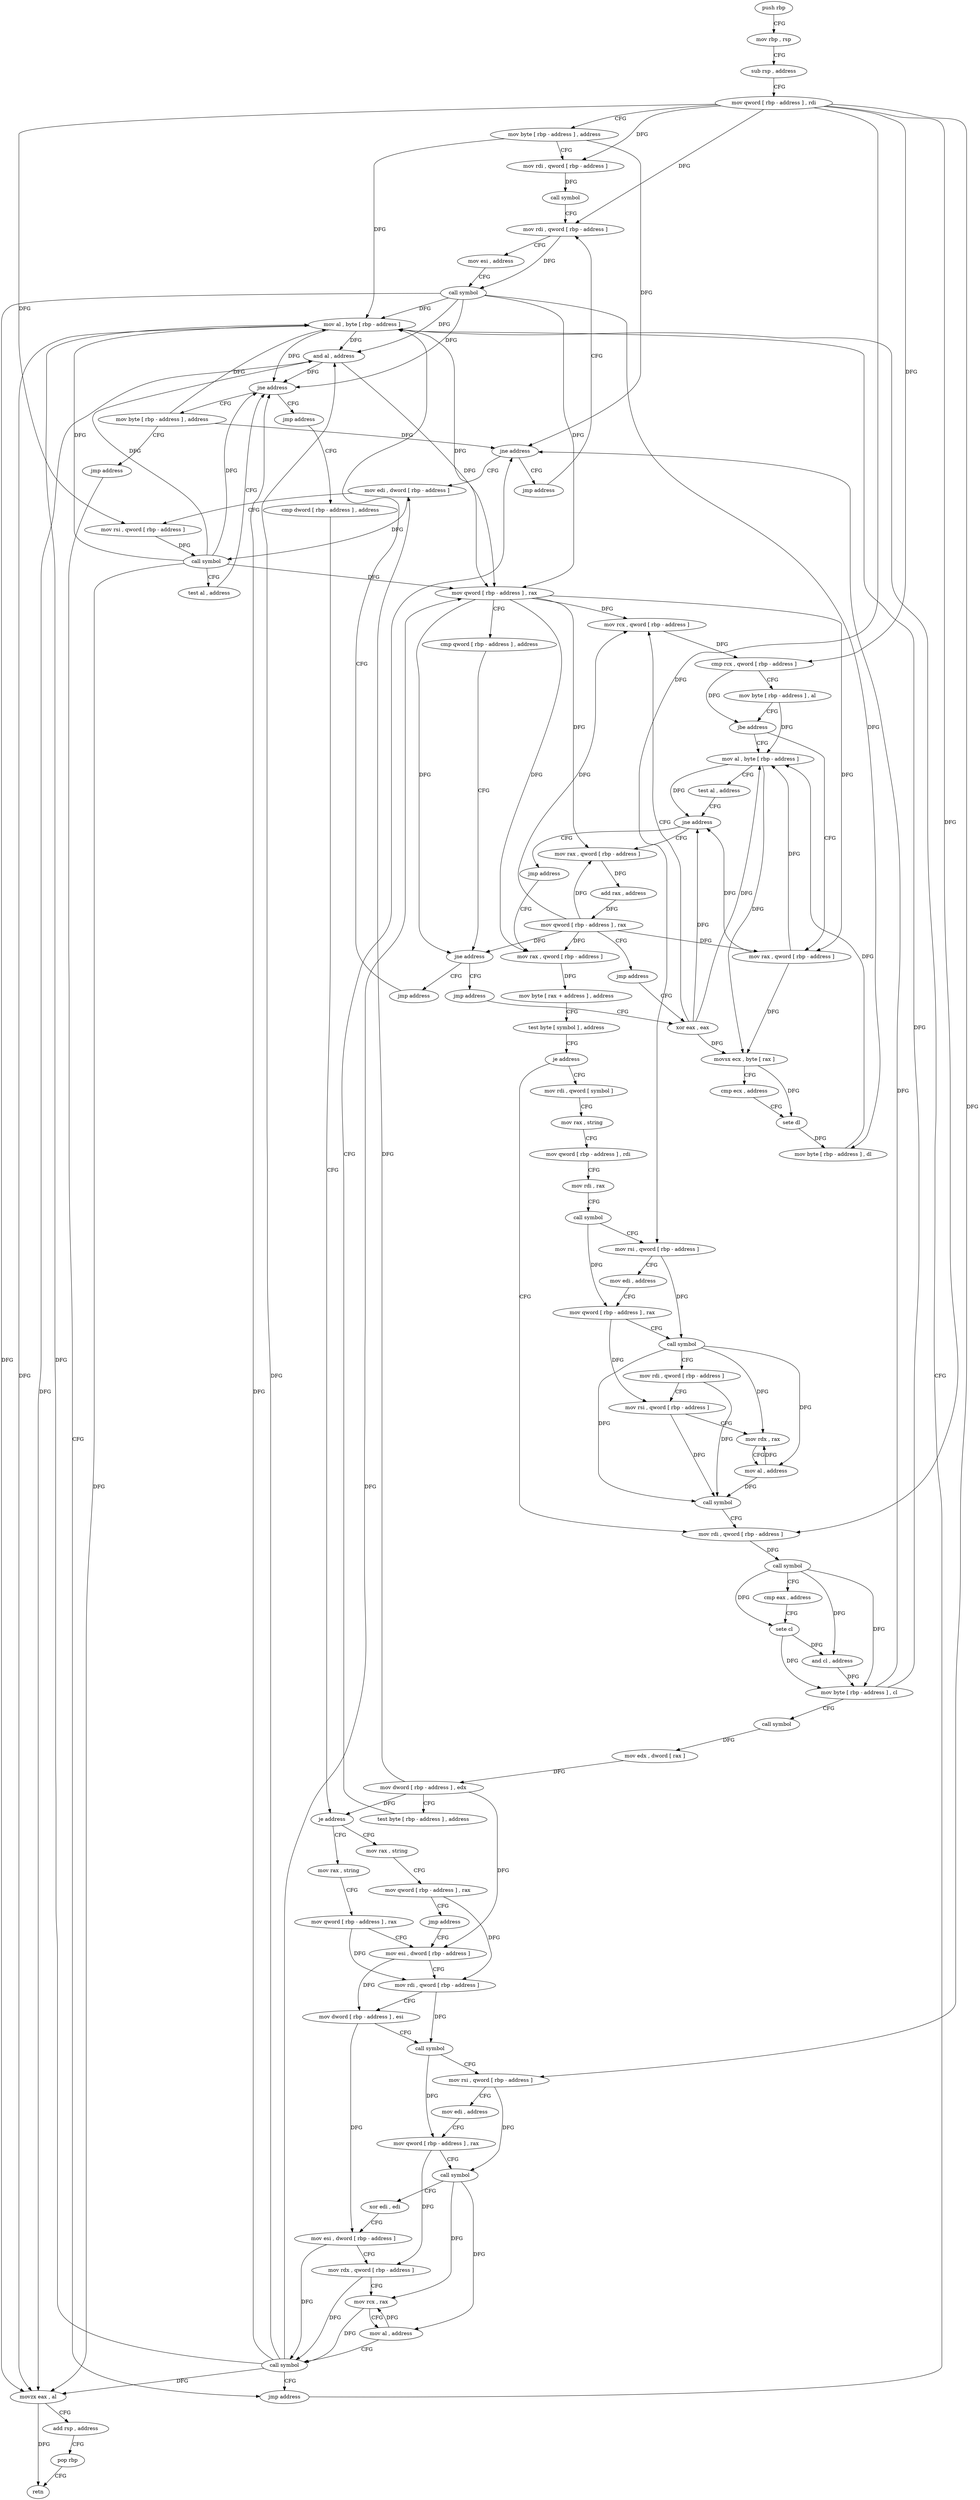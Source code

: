 digraph "func" {
"4202368" [label = "push rbp" ]
"4202369" [label = "mov rbp , rsp" ]
"4202372" [label = "sub rsp , address" ]
"4202376" [label = "mov qword [ rbp - address ] , rdi" ]
"4202380" [label = "mov byte [ rbp - address ] , address" ]
"4202384" [label = "mov rdi , qword [ rbp - address ]" ]
"4202388" [label = "call symbol" ]
"4202393" [label = "mov rdi , qword [ rbp - address ]" ]
"4202427" [label = "jmp address" ]
"4202432" [label = "xor eax , eax" ]
"4202422" [label = "jmp address" ]
"4202770" [label = "mov al , byte [ rbp - address ]" ]
"4202434" [label = "mov rcx , qword [ rbp - address ]" ]
"4202438" [label = "cmp rcx , qword [ rbp - address ]" ]
"4202442" [label = "mov byte [ rbp - address ] , al" ]
"4202445" [label = "jbe address" ]
"4202467" [label = "mov al , byte [ rbp - address ]" ]
"4202451" [label = "mov rax , qword [ rbp - address ]" ]
"4202773" [label = "and al , address" ]
"4202775" [label = "movzx eax , al" ]
"4202778" [label = "add rsp , address" ]
"4202782" [label = "pop rbp" ]
"4202783" [label = "retn" ]
"4202470" [label = "test al , address" ]
"4202472" [label = "jne address" ]
"4202483" [label = "mov rax , qword [ rbp - address ]" ]
"4202478" [label = "jmp address" ]
"4202455" [label = "movsx ecx , byte [ rax ]" ]
"4202458" [label = "cmp ecx , address" ]
"4202461" [label = "sete dl" ]
"4202464" [label = "mov byte [ rbp - address ] , dl" ]
"4202487" [label = "add rax , address" ]
"4202493" [label = "mov qword [ rbp - address ] , rax" ]
"4202497" [label = "jmp address" ]
"4202502" [label = "mov rax , qword [ rbp - address ]" ]
"4202506" [label = "mov byte [ rax + address ] , address" ]
"4202510" [label = "test byte [ symbol ] , address" ]
"4202518" [label = "je address" ]
"4202590" [label = "mov rdi , qword [ rbp - address ]" ]
"4202524" [label = "mov rdi , qword [ symbol ]" ]
"4202594" [label = "call symbol" ]
"4202599" [label = "cmp eax , address" ]
"4202602" [label = "sete cl" ]
"4202605" [label = "and cl , address" ]
"4202608" [label = "mov byte [ rbp - address ] , cl" ]
"4202611" [label = "call symbol" ]
"4202616" [label = "mov edx , dword [ rax ]" ]
"4202618" [label = "mov dword [ rbp - address ] , edx" ]
"4202621" [label = "test byte [ rbp - address ] , address" ]
"4202625" [label = "jne address" ]
"4202765" [label = "jmp address" ]
"4202631" [label = "mov edi , dword [ rbp - address ]" ]
"4202532" [label = "mov rax , string" ]
"4202542" [label = "mov qword [ rbp - address ] , rdi" ]
"4202546" [label = "mov rdi , rax" ]
"4202549" [label = "call symbol" ]
"4202554" [label = "mov rsi , qword [ rbp - address ]" ]
"4202558" [label = "mov edi , address" ]
"4202563" [label = "mov qword [ rbp - address ] , rax" ]
"4202567" [label = "call symbol" ]
"4202572" [label = "mov rdi , qword [ rbp - address ]" ]
"4202576" [label = "mov rsi , qword [ rbp - address ]" ]
"4202580" [label = "mov rdx , rax" ]
"4202583" [label = "mov al , address" ]
"4202585" [label = "call symbol" ]
"4202634" [label = "mov rsi , qword [ rbp - address ]" ]
"4202638" [label = "call symbol" ]
"4202643" [label = "test al , address" ]
"4202645" [label = "jne address" ]
"4202656" [label = "mov byte [ rbp - address ] , address" ]
"4202651" [label = "jmp address" ]
"4202397" [label = "mov esi , address" ]
"4202402" [label = "call symbol" ]
"4202407" [label = "mov qword [ rbp - address ] , rax" ]
"4202411" [label = "cmp qword [ rbp - address ] , address" ]
"4202416" [label = "jne address" ]
"4202660" [label = "jmp address" ]
"4202760" [label = "jmp address" ]
"4202665" [label = "cmp dword [ rbp - address ] , address" ]
"4202669" [label = "je address" ]
"4202694" [label = "mov rax , string" ]
"4202675" [label = "mov rax , string" ]
"4202704" [label = "mov qword [ rbp - address ] , rax" ]
"4202708" [label = "mov esi , dword [ rbp - address ]" ]
"4202685" [label = "mov qword [ rbp - address ] , rax" ]
"4202689" [label = "jmp address" ]
"4202711" [label = "mov rdi , qword [ rbp - address ]" ]
"4202715" [label = "mov dword [ rbp - address ] , esi" ]
"4202718" [label = "call symbol" ]
"4202723" [label = "mov rsi , qword [ rbp - address ]" ]
"4202727" [label = "mov edi , address" ]
"4202732" [label = "mov qword [ rbp - address ] , rax" ]
"4202736" [label = "call symbol" ]
"4202741" [label = "xor edi , edi" ]
"4202743" [label = "mov esi , dword [ rbp - address ]" ]
"4202746" [label = "mov rdx , qword [ rbp - address ]" ]
"4202750" [label = "mov rcx , rax" ]
"4202753" [label = "mov al , address" ]
"4202755" [label = "call symbol" ]
"4202368" -> "4202369" [ label = "CFG" ]
"4202369" -> "4202372" [ label = "CFG" ]
"4202372" -> "4202376" [ label = "CFG" ]
"4202376" -> "4202380" [ label = "CFG" ]
"4202376" -> "4202384" [ label = "DFG" ]
"4202376" -> "4202393" [ label = "DFG" ]
"4202376" -> "4202438" [ label = "DFG" ]
"4202376" -> "4202590" [ label = "DFG" ]
"4202376" -> "4202554" [ label = "DFG" ]
"4202376" -> "4202634" [ label = "DFG" ]
"4202376" -> "4202723" [ label = "DFG" ]
"4202380" -> "4202384" [ label = "CFG" ]
"4202380" -> "4202770" [ label = "DFG" ]
"4202380" -> "4202625" [ label = "DFG" ]
"4202384" -> "4202388" [ label = "DFG" ]
"4202388" -> "4202393" [ label = "CFG" ]
"4202393" -> "4202397" [ label = "CFG" ]
"4202393" -> "4202402" [ label = "DFG" ]
"4202427" -> "4202432" [ label = "CFG" ]
"4202432" -> "4202434" [ label = "CFG" ]
"4202432" -> "4202467" [ label = "DFG" ]
"4202432" -> "4202472" [ label = "DFG" ]
"4202432" -> "4202455" [ label = "DFG" ]
"4202422" -> "4202770" [ label = "CFG" ]
"4202770" -> "4202773" [ label = "DFG" ]
"4202770" -> "4202407" [ label = "DFG" ]
"4202770" -> "4202775" [ label = "DFG" ]
"4202770" -> "4202645" [ label = "DFG" ]
"4202434" -> "4202438" [ label = "DFG" ]
"4202438" -> "4202442" [ label = "CFG" ]
"4202438" -> "4202445" [ label = "DFG" ]
"4202442" -> "4202445" [ label = "CFG" ]
"4202442" -> "4202467" [ label = "DFG" ]
"4202445" -> "4202467" [ label = "CFG" ]
"4202445" -> "4202451" [ label = "CFG" ]
"4202467" -> "4202470" [ label = "CFG" ]
"4202467" -> "4202472" [ label = "DFG" ]
"4202467" -> "4202455" [ label = "DFG" ]
"4202451" -> "4202455" [ label = "DFG" ]
"4202451" -> "4202472" [ label = "DFG" ]
"4202451" -> "4202467" [ label = "DFG" ]
"4202773" -> "4202775" [ label = "DFG" ]
"4202773" -> "4202407" [ label = "DFG" ]
"4202773" -> "4202645" [ label = "DFG" ]
"4202775" -> "4202778" [ label = "CFG" ]
"4202775" -> "4202783" [ label = "DFG" ]
"4202778" -> "4202782" [ label = "CFG" ]
"4202782" -> "4202783" [ label = "CFG" ]
"4202470" -> "4202472" [ label = "CFG" ]
"4202472" -> "4202483" [ label = "CFG" ]
"4202472" -> "4202478" [ label = "CFG" ]
"4202483" -> "4202487" [ label = "DFG" ]
"4202478" -> "4202502" [ label = "CFG" ]
"4202455" -> "4202458" [ label = "CFG" ]
"4202455" -> "4202461" [ label = "DFG" ]
"4202458" -> "4202461" [ label = "CFG" ]
"4202461" -> "4202464" [ label = "DFG" ]
"4202464" -> "4202467" [ label = "DFG" ]
"4202487" -> "4202493" [ label = "DFG" ]
"4202493" -> "4202497" [ label = "CFG" ]
"4202493" -> "4202416" [ label = "DFG" ]
"4202493" -> "4202434" [ label = "DFG" ]
"4202493" -> "4202451" [ label = "DFG" ]
"4202493" -> "4202483" [ label = "DFG" ]
"4202493" -> "4202502" [ label = "DFG" ]
"4202497" -> "4202432" [ label = "CFG" ]
"4202502" -> "4202506" [ label = "DFG" ]
"4202506" -> "4202510" [ label = "CFG" ]
"4202510" -> "4202518" [ label = "CFG" ]
"4202518" -> "4202590" [ label = "CFG" ]
"4202518" -> "4202524" [ label = "CFG" ]
"4202590" -> "4202594" [ label = "DFG" ]
"4202524" -> "4202532" [ label = "CFG" ]
"4202594" -> "4202599" [ label = "CFG" ]
"4202594" -> "4202602" [ label = "DFG" ]
"4202594" -> "4202605" [ label = "DFG" ]
"4202594" -> "4202608" [ label = "DFG" ]
"4202599" -> "4202602" [ label = "CFG" ]
"4202602" -> "4202605" [ label = "DFG" ]
"4202602" -> "4202608" [ label = "DFG" ]
"4202605" -> "4202608" [ label = "DFG" ]
"4202608" -> "4202611" [ label = "CFG" ]
"4202608" -> "4202770" [ label = "DFG" ]
"4202608" -> "4202625" [ label = "DFG" ]
"4202611" -> "4202616" [ label = "DFG" ]
"4202616" -> "4202618" [ label = "DFG" ]
"4202618" -> "4202621" [ label = "CFG" ]
"4202618" -> "4202631" [ label = "DFG" ]
"4202618" -> "4202669" [ label = "DFG" ]
"4202618" -> "4202708" [ label = "DFG" ]
"4202621" -> "4202625" [ label = "CFG" ]
"4202625" -> "4202765" [ label = "CFG" ]
"4202625" -> "4202631" [ label = "CFG" ]
"4202765" -> "4202393" [ label = "CFG" ]
"4202631" -> "4202634" [ label = "CFG" ]
"4202631" -> "4202638" [ label = "DFG" ]
"4202532" -> "4202542" [ label = "CFG" ]
"4202542" -> "4202546" [ label = "CFG" ]
"4202546" -> "4202549" [ label = "CFG" ]
"4202549" -> "4202554" [ label = "CFG" ]
"4202549" -> "4202563" [ label = "DFG" ]
"4202554" -> "4202558" [ label = "CFG" ]
"4202554" -> "4202567" [ label = "DFG" ]
"4202558" -> "4202563" [ label = "CFG" ]
"4202563" -> "4202567" [ label = "CFG" ]
"4202563" -> "4202576" [ label = "DFG" ]
"4202567" -> "4202572" [ label = "CFG" ]
"4202567" -> "4202580" [ label = "DFG" ]
"4202567" -> "4202583" [ label = "DFG" ]
"4202567" -> "4202585" [ label = "DFG" ]
"4202572" -> "4202576" [ label = "CFG" ]
"4202572" -> "4202585" [ label = "DFG" ]
"4202576" -> "4202580" [ label = "CFG" ]
"4202576" -> "4202585" [ label = "DFG" ]
"4202580" -> "4202583" [ label = "CFG" ]
"4202583" -> "4202585" [ label = "DFG" ]
"4202583" -> "4202580" [ label = "DFG" ]
"4202585" -> "4202590" [ label = "CFG" ]
"4202634" -> "4202638" [ label = "DFG" ]
"4202638" -> "4202643" [ label = "CFG" ]
"4202638" -> "4202407" [ label = "DFG" ]
"4202638" -> "4202773" [ label = "DFG" ]
"4202638" -> "4202775" [ label = "DFG" ]
"4202638" -> "4202770" [ label = "DFG" ]
"4202638" -> "4202645" [ label = "DFG" ]
"4202643" -> "4202645" [ label = "CFG" ]
"4202645" -> "4202656" [ label = "CFG" ]
"4202645" -> "4202651" [ label = "CFG" ]
"4202656" -> "4202660" [ label = "CFG" ]
"4202656" -> "4202770" [ label = "DFG" ]
"4202656" -> "4202625" [ label = "DFG" ]
"4202651" -> "4202665" [ label = "CFG" ]
"4202397" -> "4202402" [ label = "CFG" ]
"4202402" -> "4202407" [ label = "DFG" ]
"4202402" -> "4202770" [ label = "DFG" ]
"4202402" -> "4202773" [ label = "DFG" ]
"4202402" -> "4202775" [ label = "DFG" ]
"4202402" -> "4202645" [ label = "DFG" ]
"4202402" -> "4202464" [ label = "DFG" ]
"4202407" -> "4202411" [ label = "CFG" ]
"4202407" -> "4202416" [ label = "DFG" ]
"4202407" -> "4202434" [ label = "DFG" ]
"4202407" -> "4202451" [ label = "DFG" ]
"4202407" -> "4202483" [ label = "DFG" ]
"4202407" -> "4202502" [ label = "DFG" ]
"4202411" -> "4202416" [ label = "CFG" ]
"4202416" -> "4202427" [ label = "CFG" ]
"4202416" -> "4202422" [ label = "CFG" ]
"4202660" -> "4202760" [ label = "CFG" ]
"4202760" -> "4202770" [ label = "CFG" ]
"4202665" -> "4202669" [ label = "CFG" ]
"4202669" -> "4202694" [ label = "CFG" ]
"4202669" -> "4202675" [ label = "CFG" ]
"4202694" -> "4202704" [ label = "CFG" ]
"4202675" -> "4202685" [ label = "CFG" ]
"4202704" -> "4202708" [ label = "CFG" ]
"4202704" -> "4202711" [ label = "DFG" ]
"4202708" -> "4202711" [ label = "CFG" ]
"4202708" -> "4202715" [ label = "DFG" ]
"4202685" -> "4202689" [ label = "CFG" ]
"4202685" -> "4202711" [ label = "DFG" ]
"4202689" -> "4202708" [ label = "CFG" ]
"4202711" -> "4202715" [ label = "CFG" ]
"4202711" -> "4202718" [ label = "DFG" ]
"4202715" -> "4202718" [ label = "CFG" ]
"4202715" -> "4202743" [ label = "DFG" ]
"4202718" -> "4202723" [ label = "CFG" ]
"4202718" -> "4202732" [ label = "DFG" ]
"4202723" -> "4202727" [ label = "CFG" ]
"4202723" -> "4202736" [ label = "DFG" ]
"4202727" -> "4202732" [ label = "CFG" ]
"4202732" -> "4202736" [ label = "CFG" ]
"4202732" -> "4202746" [ label = "DFG" ]
"4202736" -> "4202741" [ label = "CFG" ]
"4202736" -> "4202750" [ label = "DFG" ]
"4202736" -> "4202753" [ label = "DFG" ]
"4202741" -> "4202743" [ label = "CFG" ]
"4202743" -> "4202746" [ label = "CFG" ]
"4202743" -> "4202755" [ label = "DFG" ]
"4202746" -> "4202750" [ label = "CFG" ]
"4202746" -> "4202755" [ label = "DFG" ]
"4202750" -> "4202753" [ label = "CFG" ]
"4202750" -> "4202755" [ label = "DFG" ]
"4202753" -> "4202755" [ label = "CFG" ]
"4202753" -> "4202750" [ label = "DFG" ]
"4202755" -> "4202760" [ label = "CFG" ]
"4202755" -> "4202407" [ label = "DFG" ]
"4202755" -> "4202773" [ label = "DFG" ]
"4202755" -> "4202775" [ label = "DFG" ]
"4202755" -> "4202645" [ label = "DFG" ]
"4202755" -> "4202770" [ label = "DFG" ]
}
